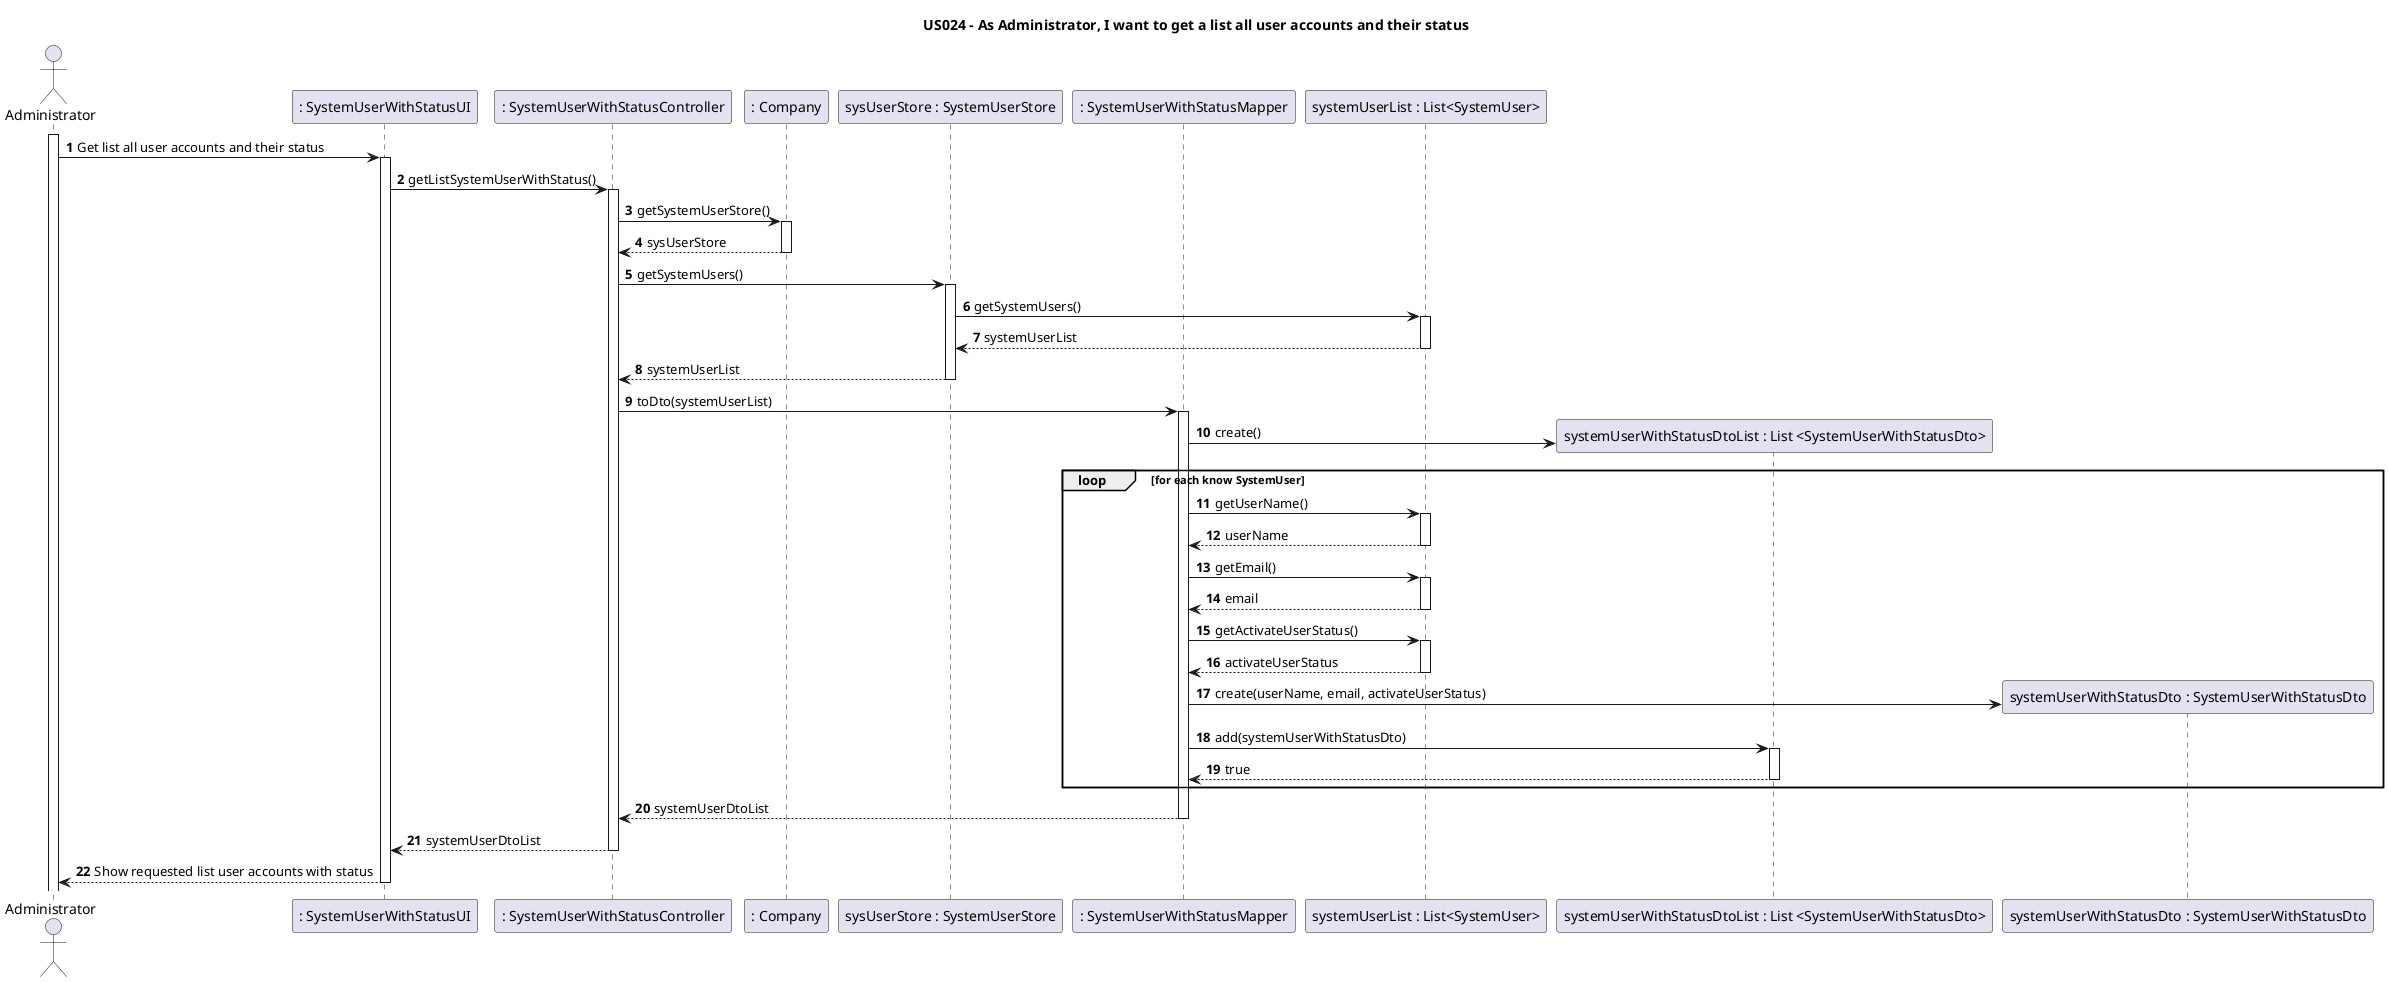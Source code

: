 @startuml
'https://plantuml.com/sequence-diagram

title US024 - As Administrator, I want to get a list all user accounts and their status

autoactivate on
autonumber

actor "Administrator" as User
participant ": SystemUserWithStatusUI" as System
participant ": SystemUserWithStatusController" as Ctrl
participant ": Company" as C1
participant "sysUserStore : SystemUserStore" as C2
participant ": SystemUserWithStatusMapper" as C3
participant "systemUserList : List<SystemUser>" as C4
participant "systemUserWithStatusDtoList : List <SystemUserWithStatusDto>" as C5
participant "systemUserWithStatusDto : SystemUserWithStatusDto" as C6




activate User

User -> System: Get list all user accounts and their status
System -> Ctrl: getListSystemUserWithStatus()
Ctrl-> C1 : getSystemUserStore()
C1--> Ctrl : sysUserStore
Ctrl->C2 : getSystemUsers()
C2->C4 : getSystemUsers()

C4-->C2 : systemUserList
C2-->Ctrl : systemUserList

Ctrl->C3 :toDto(systemUserList)

C3->C5 **: create()
 loop for each know SystemUser
C3->C4 : getUserName()
C4-->C3 : userName
C3->C4 : getEmail()
C4-->C3 : email
C3->C4 : getActivateUserStatus()
C4-->C3 : activateUserStatus
C3-> C6 ** : create(userName, email, activateUserStatus)
C3->C5 : add(systemUserWithStatusDto)
C5-->C3 : true
end
C3-->Ctrl: systemUserDtoList
Ctrl-->System : systemUserDtoList
System-->User : Show requested list user accounts with status

@enduml